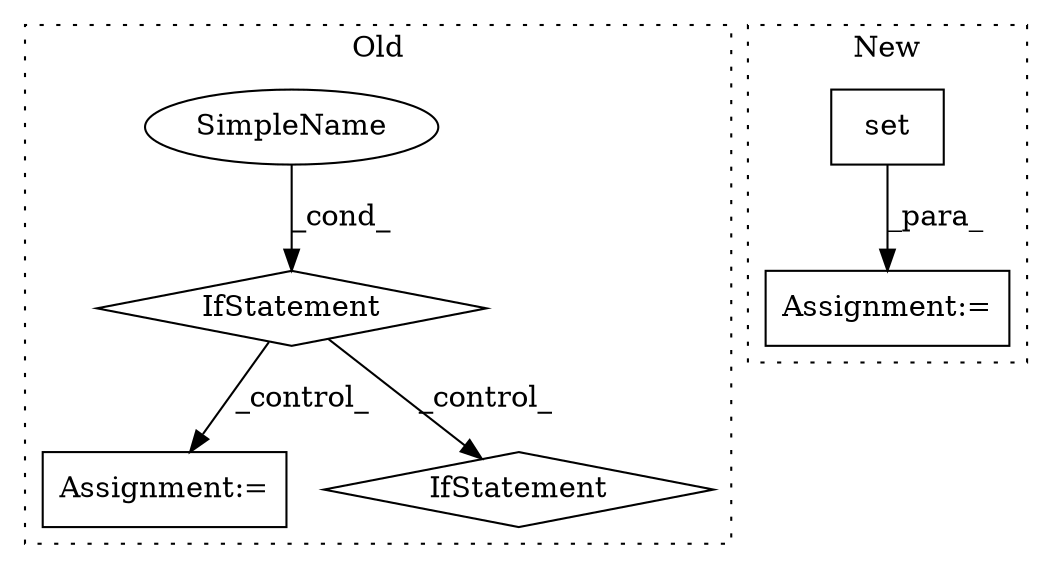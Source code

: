 digraph G {
subgraph cluster0 {
1 [label="IfStatement" a="25" s="5330,5398" l="4,2" shape="diamond"];
4 [label="Assignment:=" a="7" s="5785" l="16" shape="box"];
5 [label="SimpleName" a="42" s="" l="" shape="ellipse"];
6 [label="IfStatement" a="25" s="5900" l="60" shape="diamond"];
label = "Old";
style="dotted";
}
subgraph cluster1 {
2 [label="set" a="32" s="6520,6553" l="4,1" shape="box"];
3 [label="Assignment:=" a="7" s="6519" l="1" shape="box"];
label = "New";
style="dotted";
}
1 -> 6 [label="_control_"];
1 -> 4 [label="_control_"];
2 -> 3 [label="_para_"];
5 -> 1 [label="_cond_"];
}